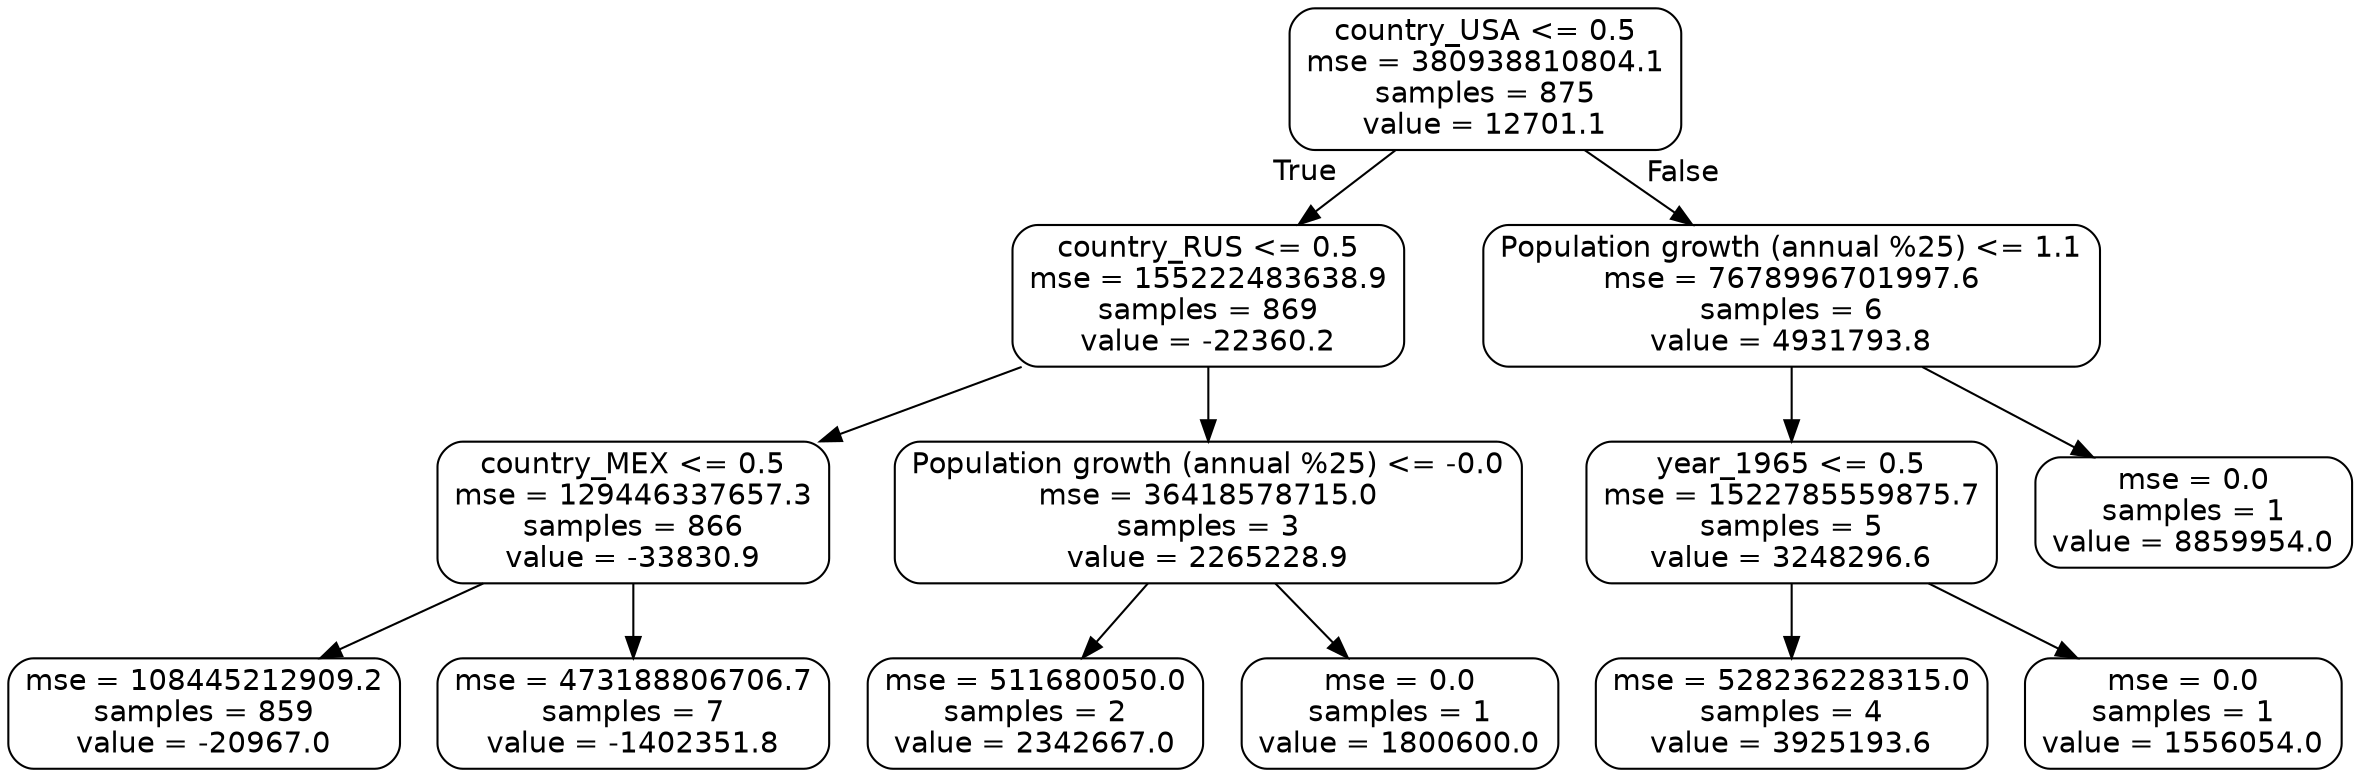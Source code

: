 digraph Tree {
node [shape=box, style="rounded", color="black", fontname=helvetica] ;
edge [fontname=helvetica] ;
0 [label="country_USA <= 0.5\nmse = 380938810804.1\nsamples = 875\nvalue = 12701.1"] ;
1 [label="country_RUS <= 0.5\nmse = 155222483638.9\nsamples = 869\nvalue = -22360.2"] ;
0 -> 1 [labeldistance=2.5, labelangle=45, headlabel="True"] ;
2 [label="country_MEX <= 0.5\nmse = 129446337657.3\nsamples = 866\nvalue = -33830.9"] ;
1 -> 2 ;
3 [label="mse = 108445212909.2\nsamples = 859\nvalue = -20967.0"] ;
2 -> 3 ;
4 [label="mse = 473188806706.7\nsamples = 7\nvalue = -1402351.8"] ;
2 -> 4 ;
5 [label="Population growth (annual %25) <= -0.0\nmse = 36418578715.0\nsamples = 3\nvalue = 2265228.9"] ;
1 -> 5 ;
6 [label="mse = 511680050.0\nsamples = 2\nvalue = 2342667.0"] ;
5 -> 6 ;
7 [label="mse = 0.0\nsamples = 1\nvalue = 1800600.0"] ;
5 -> 7 ;
8 [label="Population growth (annual %25) <= 1.1\nmse = 7678996701997.6\nsamples = 6\nvalue = 4931793.8"] ;
0 -> 8 [labeldistance=2.5, labelangle=-45, headlabel="False"] ;
9 [label="year_1965 <= 0.5\nmse = 1522785559875.7\nsamples = 5\nvalue = 3248296.6"] ;
8 -> 9 ;
10 [label="mse = 528236228315.0\nsamples = 4\nvalue = 3925193.6"] ;
9 -> 10 ;
11 [label="mse = 0.0\nsamples = 1\nvalue = 1556054.0"] ;
9 -> 11 ;
12 [label="mse = 0.0\nsamples = 1\nvalue = 8859954.0"] ;
8 -> 12 ;
}